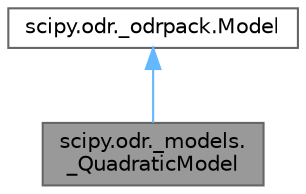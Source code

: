 digraph "scipy.odr._models._QuadraticModel"
{
 // LATEX_PDF_SIZE
  bgcolor="transparent";
  edge [fontname=Helvetica,fontsize=10,labelfontname=Helvetica,labelfontsize=10];
  node [fontname=Helvetica,fontsize=10,shape=box,height=0.2,width=0.4];
  Node1 [id="Node000001",label="scipy.odr._models.\l_QuadraticModel",height=0.2,width=0.4,color="gray40", fillcolor="grey60", style="filled", fontcolor="black",tooltip=" "];
  Node2 -> Node1 [id="edge2_Node000001_Node000002",dir="back",color="steelblue1",style="solid",tooltip=" "];
  Node2 [id="Node000002",label="scipy.odr._odrpack.Model",height=0.2,width=0.4,color="gray40", fillcolor="white", style="filled",URL="$dd/d13/classscipy_1_1odr_1_1__odrpack_1_1Model.html",tooltip=" "];
}

